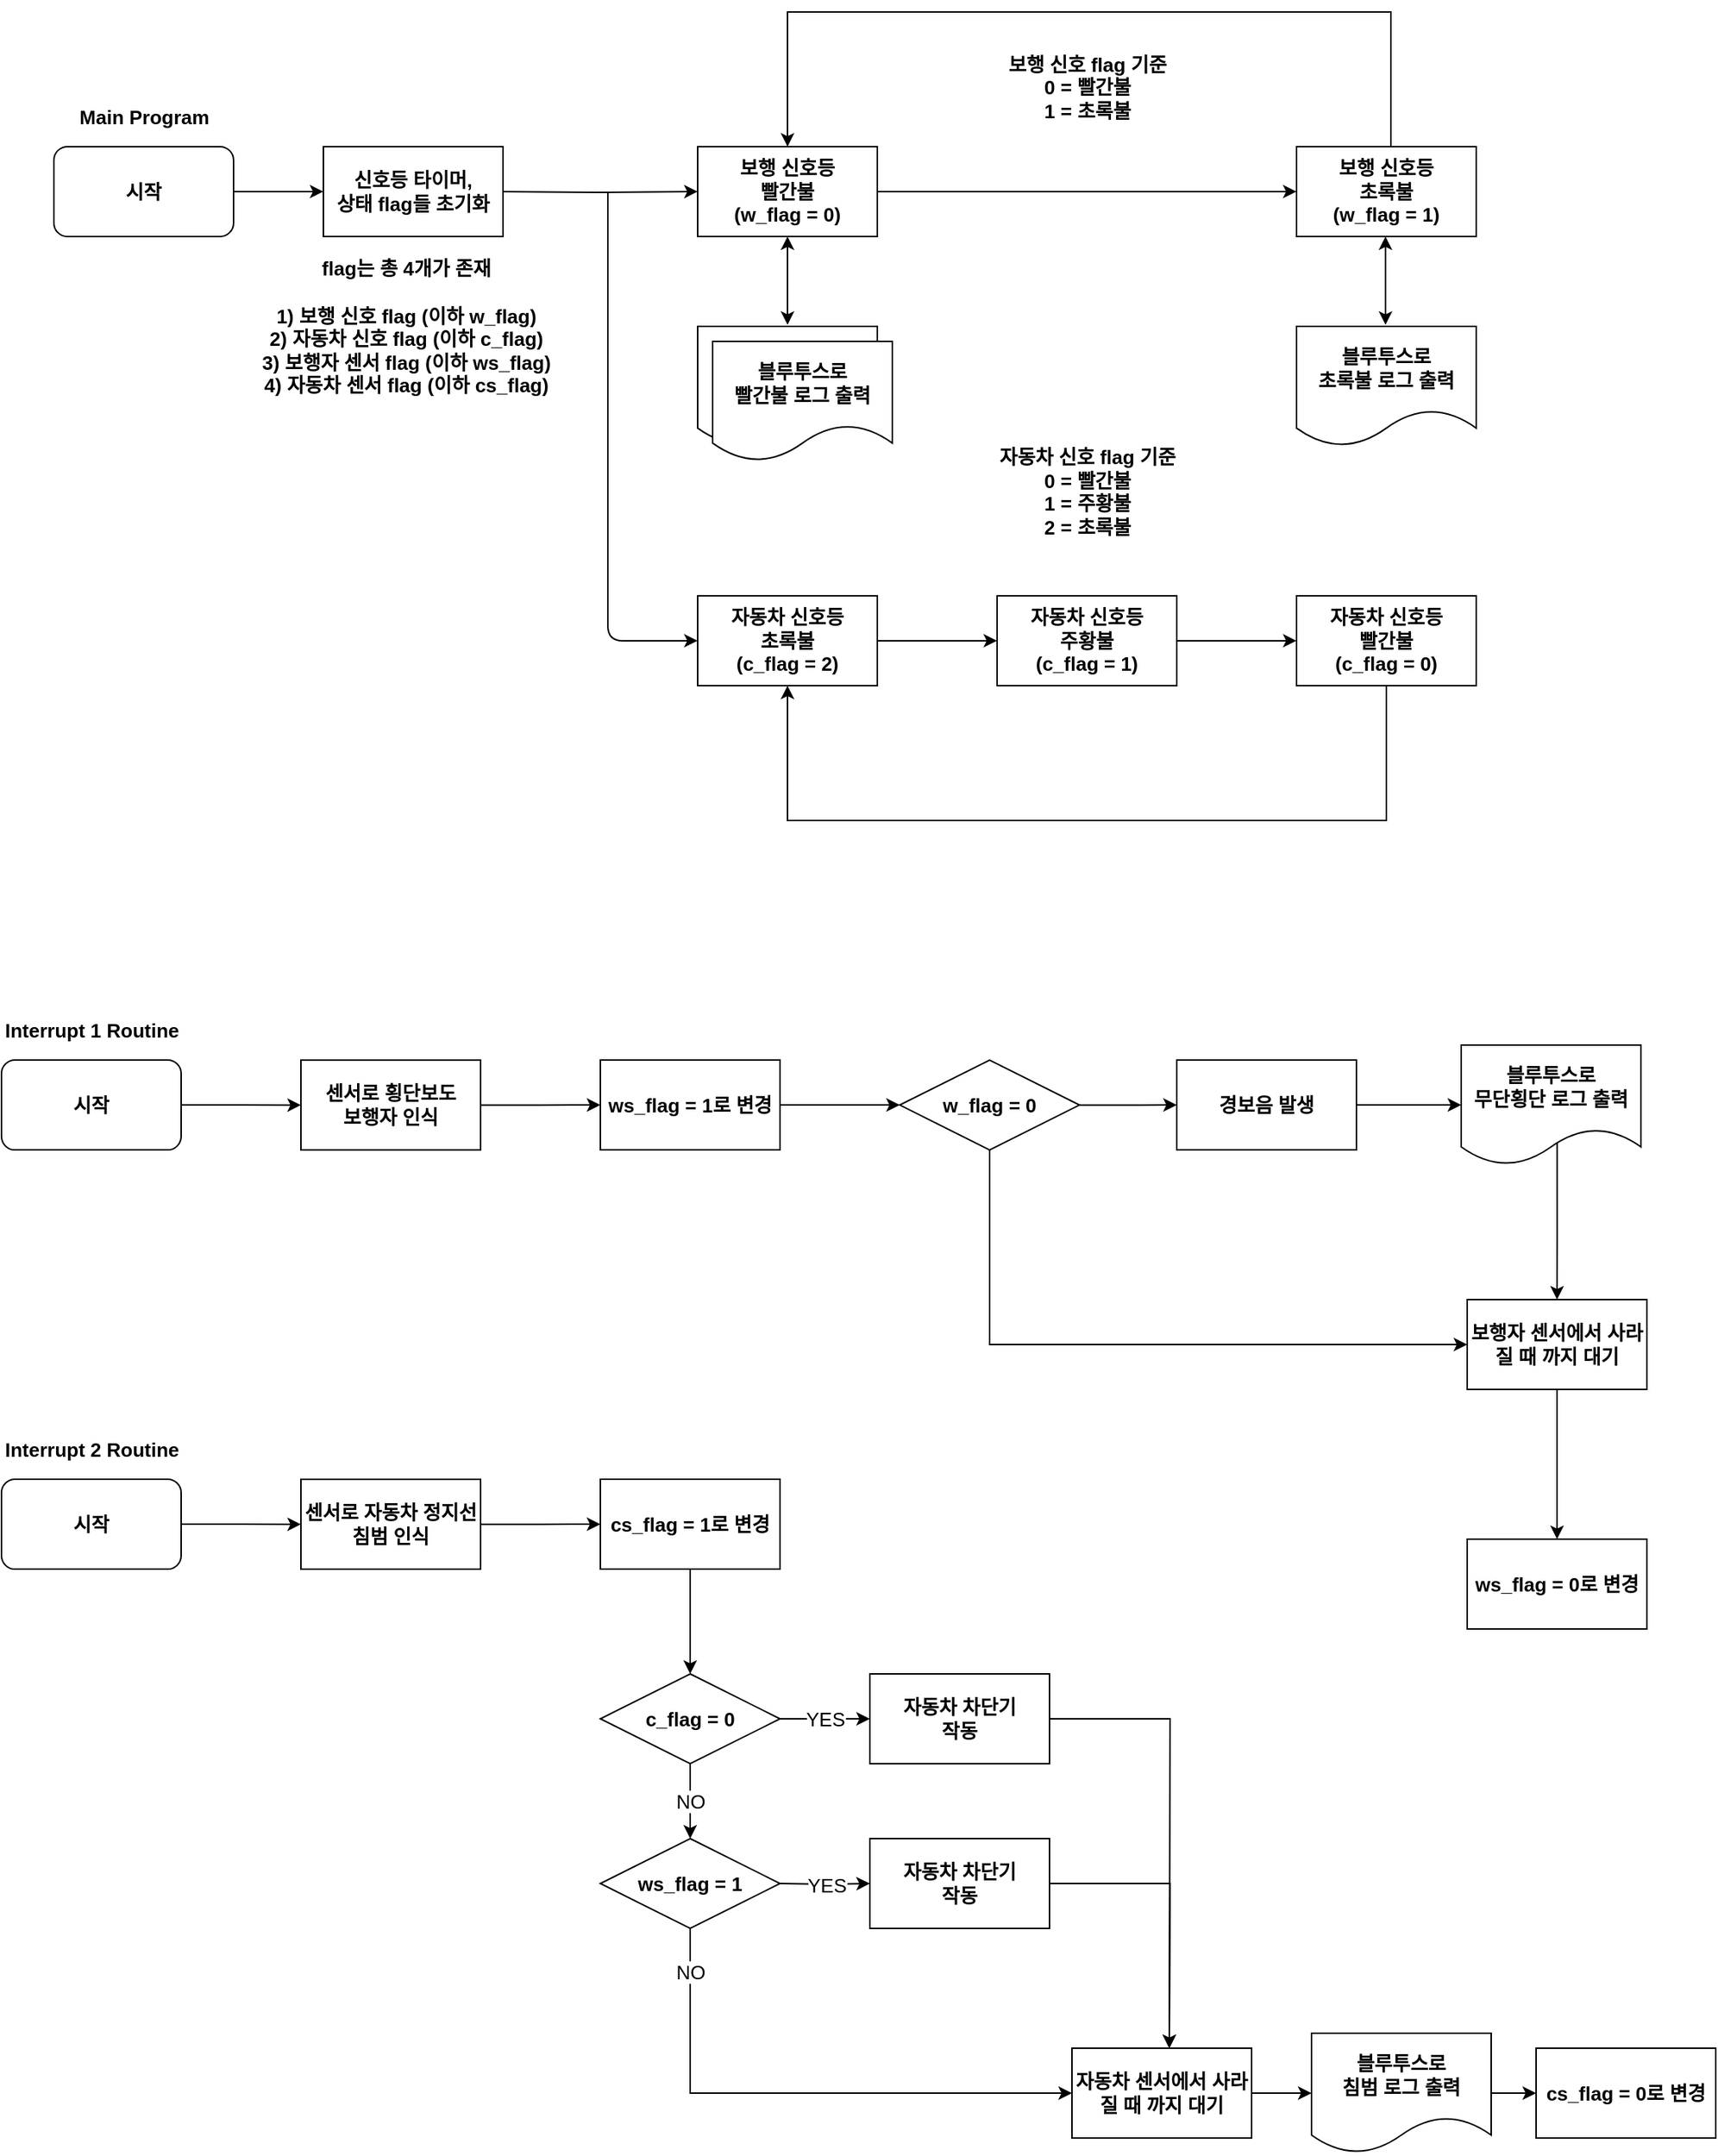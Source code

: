 <mxfile version="15.6.5" type="github">
  <diagram id="C5RBs43oDa-KdzZeNtuy" name="Page-1">
    <mxGraphModel dx="1673" dy="887" grid="1" gridSize="10" guides="1" tooltips="1" connect="1" arrows="1" fold="1" page="1" pageScale="1" pageWidth="1169" pageHeight="827" math="0" shadow="0">
      <root>
        <mxCell id="WIyWlLk6GJQsqaUBKTNV-0" />
        <mxCell id="WIyWlLk6GJQsqaUBKTNV-1" parent="WIyWlLk6GJQsqaUBKTNV-0" />
        <mxCell id="emG7d5RUnfRBMHwXVIp8-57" style="edgeStyle=orthogonalEdgeStyle;rounded=0;orthogonalLoop=1;jettySize=auto;html=1;entryX=0;entryY=0.5;entryDx=0;entryDy=0;fontSize=13;fontStyle=1;strokeColor=default;labelBackgroundColor=default;fontColor=default;" parent="WIyWlLk6GJQsqaUBKTNV-1" target="emG7d5RUnfRBMHwXVIp8-49" edge="1">
          <mxGeometry relative="1" as="geometry">
            <mxPoint x="350" y="300" as="sourcePoint" />
          </mxGeometry>
        </mxCell>
        <mxCell id="Mw8cX4aDjU8FY59z5XJO-11" style="edgeStyle=orthogonalEdgeStyle;rounded=0;orthogonalLoop=1;jettySize=auto;html=1;entryX=0;entryY=0.5;entryDx=0;entryDy=0;labelBackgroundColor=default;fontSize=13;fontColor=default;strokeColor=default;fillColor=default;" edge="1" parent="WIyWlLk6GJQsqaUBKTNV-1" source="emG7d5RUnfRBMHwXVIp8-46" target="Mw8cX4aDjU8FY59z5XJO-10">
          <mxGeometry relative="1" as="geometry" />
        </mxCell>
        <mxCell id="emG7d5RUnfRBMHwXVIp8-46" value="시작" style="rounded=1;whiteSpace=wrap;html=1;fontSize=13;fontStyle=1;strokeColor=default;labelBackgroundColor=default;fontColor=default;fillColor=default;" parent="WIyWlLk6GJQsqaUBKTNV-1" vertex="1">
          <mxGeometry x="50" y="269.94" width="120" height="60" as="geometry" />
        </mxCell>
        <mxCell id="emG7d5RUnfRBMHwXVIp8-56" style="edgeStyle=orthogonalEdgeStyle;rounded=0;orthogonalLoop=1;jettySize=auto;html=1;fontSize=13;fontStyle=1;strokeColor=default;labelBackgroundColor=default;fontColor=default;" parent="WIyWlLk6GJQsqaUBKTNV-1" source="emG7d5RUnfRBMHwXVIp8-49" target="emG7d5RUnfRBMHwXVIp8-50" edge="1">
          <mxGeometry relative="1" as="geometry" />
        </mxCell>
        <mxCell id="emG7d5RUnfRBMHwXVIp8-49" value="보행 신호등&lt;br style=&quot;font-size: 13px&quot;&gt;빨간불&lt;br&gt;(w_flag = 0)" style="rounded=0;whiteSpace=wrap;html=1;fontSize=13;fontStyle=1;strokeColor=default;labelBackgroundColor=default;fontColor=default;" parent="WIyWlLk6GJQsqaUBKTNV-1" vertex="1">
          <mxGeometry x="480" y="269.94" width="120" height="60" as="geometry" />
        </mxCell>
        <mxCell id="Mw8cX4aDjU8FY59z5XJO-0" style="edgeStyle=orthogonalEdgeStyle;rounded=0;orthogonalLoop=1;jettySize=auto;html=1;entryX=0.5;entryY=0;entryDx=0;entryDy=0;labelBackgroundColor=default;fontColor=default;strokeColor=default;fillColor=default;" edge="1" parent="WIyWlLk6GJQsqaUBKTNV-1" source="emG7d5RUnfRBMHwXVIp8-50" target="emG7d5RUnfRBMHwXVIp8-49">
          <mxGeometry relative="1" as="geometry">
            <mxPoint x="983" y="249.94" as="sourcePoint" />
            <Array as="points">
              <mxPoint x="943" y="179.94" />
              <mxPoint x="540" y="179.94" />
            </Array>
          </mxGeometry>
        </mxCell>
        <mxCell id="emG7d5RUnfRBMHwXVIp8-50" value="보행 신호등&lt;br style=&quot;font-size: 13px&quot;&gt;초록불&lt;br&gt;(w_flag = 1)" style="rounded=0;whiteSpace=wrap;html=1;fontSize=13;fontStyle=1;fillColor=default;strokeColor=default;fontColor=default;labelBackgroundColor=default;" parent="WIyWlLk6GJQsqaUBKTNV-1" vertex="1">
          <mxGeometry x="880" y="269.94" width="120" height="60" as="geometry" />
        </mxCell>
        <mxCell id="emG7d5RUnfRBMHwXVIp8-78" style="edgeStyle=orthogonalEdgeStyle;rounded=0;orthogonalLoop=1;jettySize=auto;html=1;entryX=0;entryY=0.5;entryDx=0;entryDy=0;fontSize=13;fontStyle=1;strokeColor=default;labelBackgroundColor=default;fontColor=default;" parent="WIyWlLk6GJQsqaUBKTNV-1" source="emG7d5RUnfRBMHwXVIp8-59" target="emG7d5RUnfRBMHwXVIp8-62" edge="1">
          <mxGeometry relative="1" as="geometry" />
        </mxCell>
        <mxCell id="emG7d5RUnfRBMHwXVIp8-59" value="자동차 신호등&lt;br style=&quot;font-size: 13px&quot;&gt;초록불&lt;br&gt;(c_flag = 2)" style="rounded=0;whiteSpace=wrap;html=1;fontSize=13;fontStyle=1;strokeColor=default;labelBackgroundColor=default;fontColor=default;" parent="WIyWlLk6GJQsqaUBKTNV-1" vertex="1">
          <mxGeometry x="480" y="569.94" width="120" height="60" as="geometry" />
        </mxCell>
        <mxCell id="emG7d5RUnfRBMHwXVIp8-79" style="edgeStyle=orthogonalEdgeStyle;rounded=0;orthogonalLoop=1;jettySize=auto;html=1;fontSize=13;fontStyle=1;strokeColor=default;labelBackgroundColor=default;fontColor=default;" parent="WIyWlLk6GJQsqaUBKTNV-1" source="emG7d5RUnfRBMHwXVIp8-62" target="emG7d5RUnfRBMHwXVIp8-63" edge="1">
          <mxGeometry relative="1" as="geometry" />
        </mxCell>
        <mxCell id="emG7d5RUnfRBMHwXVIp8-62" value="자동차 신호등&lt;br style=&quot;font-size: 13px&quot;&gt;주황불&lt;br&gt;(c_flag = 1)" style="rounded=0;whiteSpace=wrap;html=1;fontSize=13;fontStyle=1;strokeColor=default;labelBackgroundColor=default;fontColor=default;" parent="WIyWlLk6GJQsqaUBKTNV-1" vertex="1">
          <mxGeometry x="680" y="569.94" width="120" height="60" as="geometry" />
        </mxCell>
        <mxCell id="emG7d5RUnfRBMHwXVIp8-80" style="edgeStyle=orthogonalEdgeStyle;rounded=0;orthogonalLoop=1;jettySize=auto;html=1;entryX=0.5;entryY=1;entryDx=0;entryDy=0;fontSize=13;fontStyle=1;strokeColor=default;labelBackgroundColor=default;fontColor=default;" parent="WIyWlLk6GJQsqaUBKTNV-1" source="emG7d5RUnfRBMHwXVIp8-63" target="emG7d5RUnfRBMHwXVIp8-59" edge="1">
          <mxGeometry relative="1" as="geometry">
            <Array as="points">
              <mxPoint x="940" y="719.94" />
              <mxPoint x="540" y="719.94" />
            </Array>
          </mxGeometry>
        </mxCell>
        <mxCell id="emG7d5RUnfRBMHwXVIp8-63" value="자동차 신호등&lt;br style=&quot;font-size: 13px&quot;&gt;빨간불&lt;br&gt;(c_flag = 0)" style="rounded=0;whiteSpace=wrap;html=1;fontSize=13;fontStyle=1;strokeColor=default;labelBackgroundColor=default;fontColor=default;" parent="WIyWlLk6GJQsqaUBKTNV-1" vertex="1">
          <mxGeometry x="880" y="569.94" width="120" height="60" as="geometry" />
        </mxCell>
        <mxCell id="emG7d5RUnfRBMHwXVIp8-65" value="" style="endArrow=classic;html=1;entryX=0;entryY=0.5;entryDx=0;entryDy=0;fontSize=13;fontStyle=1;strokeColor=default;labelBackgroundColor=default;fontColor=default;" parent="WIyWlLk6GJQsqaUBKTNV-1" target="emG7d5RUnfRBMHwXVIp8-59" edge="1">
          <mxGeometry width="50" height="50" relative="1" as="geometry">
            <mxPoint x="420" y="299.94" as="sourcePoint" />
            <mxPoint x="960" y="369.94" as="targetPoint" />
            <Array as="points">
              <mxPoint x="420" y="599.94" />
            </Array>
          </mxGeometry>
        </mxCell>
        <mxCell id="emG7d5RUnfRBMHwXVIp8-76" value="" style="endArrow=classic;startArrow=classic;html=1;entryX=0.5;entryY=1;entryDx=0;entryDy=0;fontSize=13;fontStyle=1;strokeColor=default;labelBackgroundColor=default;fontColor=default;" parent="WIyWlLk6GJQsqaUBKTNV-1" target="emG7d5RUnfRBMHwXVIp8-49" edge="1">
          <mxGeometry width="50" height="50" relative="1" as="geometry">
            <mxPoint x="540" y="388.94" as="sourcePoint" />
            <mxPoint x="540" y="338.94" as="targetPoint" />
          </mxGeometry>
        </mxCell>
        <mxCell id="emG7d5RUnfRBMHwXVIp8-77" value="" style="endArrow=classic;startArrow=classic;html=1;entryX=0.5;entryY=1;entryDx=0;entryDy=0;fontSize=13;fontStyle=1;fillColor=default;strokeColor=default;fontColor=default;labelBackgroundColor=default;" parent="WIyWlLk6GJQsqaUBKTNV-1" edge="1">
          <mxGeometry width="50" height="50" relative="1" as="geometry">
            <mxPoint x="939.41" y="388.94" as="sourcePoint" />
            <mxPoint x="939.41" y="329.94" as="targetPoint" />
          </mxGeometry>
        </mxCell>
        <mxCell id="Mw8cX4aDjU8FY59z5XJO-1" value="&lt;span style=&quot;font-size: 13px ; font-weight: 700&quot;&gt;블루투스로&lt;/span&gt;&lt;br style=&quot;font-size: 13px ; font-weight: 700&quot;&gt;&lt;span style=&quot;font-size: 13px ; font-weight: 700&quot;&gt;빨간불 로그 출력&lt;/span&gt;" style="shape=document;whiteSpace=wrap;html=1;boundedLbl=1;labelBackgroundColor=default;fontColor=default;strokeColor=default;fillColor=default;" vertex="1" parent="WIyWlLk6GJQsqaUBKTNV-1">
          <mxGeometry x="480" y="389.94" width="120" height="80" as="geometry" />
        </mxCell>
        <mxCell id="Mw8cX4aDjU8FY59z5XJO-2" value="&lt;span style=&quot;font-size: 13px ; font-weight: 700&quot;&gt;블루투스로&lt;/span&gt;&lt;br style=&quot;font-size: 13px ; font-weight: 700&quot;&gt;&lt;span style=&quot;font-size: 13px ; font-weight: 700&quot;&gt;초록불 로그 출력&lt;/span&gt;" style="shape=document;whiteSpace=wrap;html=1;boundedLbl=1;labelBackgroundColor=default;fontColor=default;strokeColor=default;fillColor=default;" vertex="1" parent="WIyWlLk6GJQsqaUBKTNV-1">
          <mxGeometry x="880" y="389.94" width="120" height="80" as="geometry" />
        </mxCell>
        <mxCell id="Mw8cX4aDjU8FY59z5XJO-6" value="&#xa;&#xa;&lt;span style=&quot;font-family: helvetica; font-size: 13px; font-style: normal; font-weight: 700; letter-spacing: normal; text-align: center; text-indent: 0px; text-transform: none; word-spacing: 0px; display: inline; float: none;&quot;&gt;Main Program&lt;/span&gt;&#xa;&#xa;" style="text;html=1;strokeColor=none;fillColor=none;align=center;verticalAlign=middle;rounded=0;labelBackgroundColor=none;fontSize=13;fontColor=default;labelBorderColor=none;" vertex="1" parent="WIyWlLk6GJQsqaUBKTNV-1">
          <mxGeometry x="65" y="239.94" width="90" height="20" as="geometry" />
        </mxCell>
        <mxCell id="Mw8cX4aDjU8FY59z5XJO-12" style="edgeStyle=orthogonalEdgeStyle;rounded=0;orthogonalLoop=1;jettySize=auto;html=1;labelBackgroundColor=default;fontSize=13;fontColor=default;strokeColor=default;fillColor=default;" edge="1" parent="WIyWlLk6GJQsqaUBKTNV-1" source="Mw8cX4aDjU8FY59z5XJO-8" target="Mw8cX4aDjU8FY59z5XJO-9">
          <mxGeometry relative="1" as="geometry" />
        </mxCell>
        <mxCell id="Mw8cX4aDjU8FY59z5XJO-8" value="시작" style="rounded=1;whiteSpace=wrap;html=1;fontSize=13;fontStyle=1;strokeColor=default;labelBackgroundColor=default;fontColor=default;fillColor=default;" vertex="1" parent="WIyWlLk6GJQsqaUBKTNV-1">
          <mxGeometry x="15" y="880" width="120" height="60.06" as="geometry" />
        </mxCell>
        <mxCell id="Mw8cX4aDjU8FY59z5XJO-26" style="edgeStyle=orthogonalEdgeStyle;rounded=0;orthogonalLoop=1;jettySize=auto;html=1;entryX=0;entryY=0.5;entryDx=0;entryDy=0;labelBackgroundColor=default;fontSize=13;fontColor=default;strokeColor=default;fillColor=default;" edge="1" parent="WIyWlLk6GJQsqaUBKTNV-1" source="Mw8cX4aDjU8FY59z5XJO-9" target="Mw8cX4aDjU8FY59z5XJO-13">
          <mxGeometry relative="1" as="geometry" />
        </mxCell>
        <mxCell id="Mw8cX4aDjU8FY59z5XJO-9" value="&lt;b&gt;센서로 횡단보도&lt;br&gt;보행자 인식&lt;/b&gt;" style="rounded=0;whiteSpace=wrap;html=1;labelBackgroundColor=default;labelBorderColor=none;fontSize=13;fontColor=default;strokeColor=default;fillColor=default;" vertex="1" parent="WIyWlLk6GJQsqaUBKTNV-1">
          <mxGeometry x="215" y="880.06" width="120" height="60" as="geometry" />
        </mxCell>
        <mxCell id="Mw8cX4aDjU8FY59z5XJO-10" value="&lt;b&gt;신호등 타이머,&lt;br&gt;상태 flag들 초기화&lt;br&gt;&lt;/b&gt;" style="rounded=0;whiteSpace=wrap;html=1;labelBackgroundColor=default;labelBorderColor=none;fontSize=13;fontColor=default;strokeColor=default;fillColor=default;" vertex="1" parent="WIyWlLk6GJQsqaUBKTNV-1">
          <mxGeometry x="230" y="269.94" width="120" height="60" as="geometry" />
        </mxCell>
        <mxCell id="Mw8cX4aDjU8FY59z5XJO-59" style="edgeStyle=orthogonalEdgeStyle;rounded=0;orthogonalLoop=1;jettySize=auto;html=1;entryX=0;entryY=0.5;entryDx=0;entryDy=0;labelBackgroundColor=default;fontSize=13;fontColor=default;strokeColor=default;fillColor=default;" edge="1" parent="WIyWlLk6GJQsqaUBKTNV-1" source="Mw8cX4aDjU8FY59z5XJO-13" target="Mw8cX4aDjU8FY59z5XJO-58">
          <mxGeometry relative="1" as="geometry" />
        </mxCell>
        <mxCell id="Mw8cX4aDjU8FY59z5XJO-13" value="&lt;b&gt;ws_flag = 1로 변경&lt;/b&gt;" style="rounded=0;whiteSpace=wrap;html=1;labelBackgroundColor=default;labelBorderColor=none;fontSize=13;fontColor=default;strokeColor=default;fillColor=default;" vertex="1" parent="WIyWlLk6GJQsqaUBKTNV-1">
          <mxGeometry x="415" y="880" width="120" height="60" as="geometry" />
        </mxCell>
        <mxCell id="Mw8cX4aDjU8FY59z5XJO-49" value="YES" style="edgeStyle=orthogonalEdgeStyle;rounded=0;orthogonalLoop=1;jettySize=auto;html=1;exitX=1;exitY=0.5;exitDx=0;exitDy=0;labelBackgroundColor=default;fontSize=13;fontColor=default;strokeColor=default;fillColor=default;" edge="1" parent="WIyWlLk6GJQsqaUBKTNV-1" source="Mw8cX4aDjU8FY59z5XJO-17" target="Mw8cX4aDjU8FY59z5XJO-48">
          <mxGeometry relative="1" as="geometry" />
        </mxCell>
        <mxCell id="Mw8cX4aDjU8FY59z5XJO-57" value="NO" style="edgeStyle=orthogonalEdgeStyle;rounded=0;orthogonalLoop=1;jettySize=auto;html=1;entryX=0.5;entryY=0;entryDx=0;entryDy=0;labelBackgroundColor=default;fontSize=13;fontColor=default;strokeColor=default;fillColor=default;" edge="1" parent="WIyWlLk6GJQsqaUBKTNV-1" source="Mw8cX4aDjU8FY59z5XJO-17" target="Mw8cX4aDjU8FY59z5XJO-50">
          <mxGeometry relative="1" as="geometry" />
        </mxCell>
        <mxCell id="Mw8cX4aDjU8FY59z5XJO-17" value="&lt;b&gt;c_flag = 0&lt;/b&gt;" style="rhombus;whiteSpace=wrap;html=1;labelBackgroundColor=default;labelBorderColor=none;fontSize=13;fontColor=default;strokeColor=default;fillColor=default;" vertex="1" parent="WIyWlLk6GJQsqaUBKTNV-1">
          <mxGeometry x="415" y="1290" width="120" height="60" as="geometry" />
        </mxCell>
        <mxCell id="Mw8cX4aDjU8FY59z5XJO-30" style="edgeStyle=orthogonalEdgeStyle;rounded=0;orthogonalLoop=1;jettySize=auto;html=1;labelBackgroundColor=default;fontSize=13;fontColor=default;strokeColor=default;fillColor=default;" edge="1" parent="WIyWlLk6GJQsqaUBKTNV-1" source="Mw8cX4aDjU8FY59z5XJO-27" target="Mw8cX4aDjU8FY59z5XJO-29">
          <mxGeometry relative="1" as="geometry" />
        </mxCell>
        <mxCell id="Mw8cX4aDjU8FY59z5XJO-27" value="&lt;b&gt;보행자 센서에서 사라질 때 까지 대기&lt;/b&gt;" style="rounded=0;whiteSpace=wrap;html=1;labelBackgroundColor=default;labelBorderColor=none;fontSize=13;fontColor=default;strokeColor=default;fillColor=default;" vertex="1" parent="WIyWlLk6GJQsqaUBKTNV-1">
          <mxGeometry x="994" y="1040" width="120" height="60" as="geometry" />
        </mxCell>
        <mxCell id="Mw8cX4aDjU8FY59z5XJO-29" value="&lt;b&gt;ws_flag = 0로 변경&lt;/b&gt;&lt;b&gt;&lt;br&gt;&lt;/b&gt;" style="rounded=0;whiteSpace=wrap;html=1;labelBackgroundColor=default;labelBorderColor=none;fontSize=13;fontColor=default;strokeColor=default;fillColor=default;" vertex="1" parent="WIyWlLk6GJQsqaUBKTNV-1">
          <mxGeometry x="994" y="1200" width="120" height="60" as="geometry" />
        </mxCell>
        <mxCell id="Mw8cX4aDjU8FY59z5XJO-33" value="&lt;br&gt;&lt;br&gt;&lt;span style=&quot;font-family: &amp;quot;helvetica&amp;quot; ; font-size: 13px ; font-style: normal ; font-weight: 700 ; letter-spacing: normal ; text-align: center ; text-indent: 0px ; text-transform: none ; word-spacing: 0px ; display: inline ; float: none&quot;&gt;보행 신호 flag 기준&lt;br&gt;0 = 빨간불&lt;br&gt;1 = 초록불&lt;/span&gt;&lt;br&gt;" style="text;html=1;strokeColor=none;fillColor=none;align=center;verticalAlign=middle;rounded=0;labelBackgroundColor=none;fontSize=13;fontColor=default;labelBorderColor=none;" vertex="1" parent="WIyWlLk6GJQsqaUBKTNV-1">
          <mxGeometry x="685" y="189.94" width="110" height="50" as="geometry" />
        </mxCell>
        <mxCell id="Mw8cX4aDjU8FY59z5XJO-34" value="&lt;br&gt;&lt;br&gt;&lt;span style=&quot;font-family: &amp;#34;helvetica&amp;#34; ; font-size: 13px ; font-style: normal ; font-weight: 700 ; letter-spacing: normal ; text-align: center ; text-indent: 0px ; text-transform: none ; word-spacing: 0px ; display: inline ; float: none&quot;&gt;자동차 신호 flag 기준&lt;br&gt;0 = 빨간불&lt;br&gt;1 = 주황불&lt;br&gt;2 = 초록불&lt;/span&gt;" style="text;html=1;strokeColor=none;fillColor=none;align=center;verticalAlign=middle;rounded=0;labelBackgroundColor=none;fontSize=13;fontColor=default;labelBorderColor=none;" vertex="1" parent="WIyWlLk6GJQsqaUBKTNV-1">
          <mxGeometry x="685" y="460" width="110" height="50" as="geometry" />
        </mxCell>
        <mxCell id="Mw8cX4aDjU8FY59z5XJO-36" value="&lt;br&gt;&lt;br&gt;&lt;span style=&quot;font-family: &amp;#34;helvetica&amp;#34; ; font-size: 13px ; font-style: normal ; font-weight: 700 ; letter-spacing: normal ; text-align: center ; text-indent: 0px ; text-transform: none ; word-spacing: 0px ; display: inline ; float: none&quot;&gt;flag는 총 4개가 존재&lt;br&gt;&lt;br&gt;1) 보행 신호 flag (이하 w_flag)&lt;br&gt;2) 자동차 신호 flag (이하 c_flag)&lt;br&gt;3) 보행자 센서 flag (이하 ws_flag)&lt;br&gt;4) 자동차 센서 flag (이하 cs_flag)&lt;br&gt;&lt;/span&gt;" style="text;html=1;strokeColor=none;fillColor=none;align=center;verticalAlign=middle;rounded=0;labelBackgroundColor=none;fontSize=13;fontColor=default;labelBorderColor=none;" vertex="1" parent="WIyWlLk6GJQsqaUBKTNV-1">
          <mxGeometry x="230" y="350" width="110" height="50" as="geometry" />
        </mxCell>
        <mxCell id="Mw8cX4aDjU8FY59z5XJO-37" style="edgeStyle=orthogonalEdgeStyle;rounded=0;orthogonalLoop=1;jettySize=auto;html=1;labelBackgroundColor=default;fontSize=13;fontColor=default;strokeColor=default;fillColor=default;" edge="1" parent="WIyWlLk6GJQsqaUBKTNV-1" source="Mw8cX4aDjU8FY59z5XJO-38" target="Mw8cX4aDjU8FY59z5XJO-40">
          <mxGeometry relative="1" as="geometry" />
        </mxCell>
        <mxCell id="Mw8cX4aDjU8FY59z5XJO-38" value="시작" style="rounded=1;whiteSpace=wrap;html=1;fontSize=13;fontStyle=1;strokeColor=default;labelBackgroundColor=default;fontColor=default;fillColor=default;" vertex="1" parent="WIyWlLk6GJQsqaUBKTNV-1">
          <mxGeometry x="15" y="1160" width="120" height="60.06" as="geometry" />
        </mxCell>
        <mxCell id="Mw8cX4aDjU8FY59z5XJO-39" style="edgeStyle=orthogonalEdgeStyle;rounded=0;orthogonalLoop=1;jettySize=auto;html=1;entryX=0;entryY=0.5;entryDx=0;entryDy=0;labelBackgroundColor=default;fontSize=13;fontColor=default;strokeColor=default;fillColor=default;" edge="1" parent="WIyWlLk6GJQsqaUBKTNV-1" source="Mw8cX4aDjU8FY59z5XJO-40" target="Mw8cX4aDjU8FY59z5XJO-42">
          <mxGeometry relative="1" as="geometry" />
        </mxCell>
        <mxCell id="Mw8cX4aDjU8FY59z5XJO-40" value="&lt;b&gt;센서로 자동차 정지선 침범 인식&lt;/b&gt;" style="rounded=0;whiteSpace=wrap;html=1;labelBackgroundColor=default;labelBorderColor=none;fontSize=13;fontColor=default;strokeColor=default;fillColor=default;" vertex="1" parent="WIyWlLk6GJQsqaUBKTNV-1">
          <mxGeometry x="215" y="1160.06" width="120" height="60" as="geometry" />
        </mxCell>
        <mxCell id="Mw8cX4aDjU8FY59z5XJO-46" value="" style="edgeStyle=orthogonalEdgeStyle;rounded=0;orthogonalLoop=1;jettySize=auto;html=1;labelBackgroundColor=default;fontSize=13;fontColor=default;strokeColor=default;fillColor=default;" edge="1" parent="WIyWlLk6GJQsqaUBKTNV-1" source="Mw8cX4aDjU8FY59z5XJO-42" target="Mw8cX4aDjU8FY59z5XJO-17">
          <mxGeometry relative="1" as="geometry" />
        </mxCell>
        <mxCell id="Mw8cX4aDjU8FY59z5XJO-42" value="&lt;b&gt;cs_flag = 1로 변경&lt;/b&gt;" style="rounded=0;whiteSpace=wrap;html=1;labelBackgroundColor=default;labelBorderColor=none;fontSize=13;fontColor=default;strokeColor=default;fillColor=default;" vertex="1" parent="WIyWlLk6GJQsqaUBKTNV-1">
          <mxGeometry x="415" y="1160" width="120" height="60" as="geometry" />
        </mxCell>
        <mxCell id="Mw8cX4aDjU8FY59z5XJO-69" style="edgeStyle=orthogonalEdgeStyle;rounded=0;orthogonalLoop=1;jettySize=auto;html=1;exitX=1;exitY=0.5;exitDx=0;exitDy=0;entryX=0;entryY=0.5;entryDx=0;entryDy=0;labelBackgroundColor=default;fontSize=13;fontColor=default;strokeColor=default;fillColor=default;" edge="1" parent="WIyWlLk6GJQsqaUBKTNV-1" source="Mw8cX4aDjU8FY59z5XJO-44" target="Mw8cX4aDjU8FY59z5XJO-66">
          <mxGeometry relative="1" as="geometry" />
        </mxCell>
        <mxCell id="Mw8cX4aDjU8FY59z5XJO-44" value="&lt;b&gt;자동차 센서에서 사라질 때 까지 대기&lt;/b&gt;" style="rounded=0;whiteSpace=wrap;html=1;labelBackgroundColor=default;labelBorderColor=none;fontSize=13;fontColor=default;strokeColor=default;fillColor=default;" vertex="1" parent="WIyWlLk6GJQsqaUBKTNV-1">
          <mxGeometry x="730" y="1540" width="120" height="60" as="geometry" />
        </mxCell>
        <mxCell id="Mw8cX4aDjU8FY59z5XJO-45" value="&lt;b&gt;cs_flag = 0로 변경&lt;/b&gt;&lt;b&gt;&lt;br&gt;&lt;/b&gt;" style="rounded=0;whiteSpace=wrap;html=1;labelBackgroundColor=default;labelBorderColor=none;fontSize=13;fontColor=default;strokeColor=default;fillColor=default;" vertex="1" parent="WIyWlLk6GJQsqaUBKTNV-1">
          <mxGeometry x="1040" y="1540" width="120" height="60" as="geometry" />
        </mxCell>
        <mxCell id="Mw8cX4aDjU8FY59z5XJO-56" style="edgeStyle=orthogonalEdgeStyle;rounded=0;orthogonalLoop=1;jettySize=auto;html=1;labelBackgroundColor=default;fontSize=13;fontColor=default;strokeColor=default;fillColor=default;" edge="1" parent="WIyWlLk6GJQsqaUBKTNV-1" source="Mw8cX4aDjU8FY59z5XJO-48">
          <mxGeometry relative="1" as="geometry">
            <mxPoint x="795.0" y="1540" as="targetPoint" />
          </mxGeometry>
        </mxCell>
        <mxCell id="Mw8cX4aDjU8FY59z5XJO-48" value="&lt;b&gt;자동차 차단기&lt;br&gt;작동&lt;br&gt;&lt;/b&gt;" style="rounded=0;whiteSpace=wrap;html=1;labelBackgroundColor=default;labelBorderColor=none;fontSize=13;fontColor=default;strokeColor=default;fillColor=default;" vertex="1" parent="WIyWlLk6GJQsqaUBKTNV-1">
          <mxGeometry x="595" y="1290" width="120" height="60" as="geometry" />
        </mxCell>
        <mxCell id="Mw8cX4aDjU8FY59z5XJO-53" value="NO" style="edgeStyle=orthogonalEdgeStyle;rounded=0;orthogonalLoop=1;jettySize=auto;html=1;labelBackgroundColor=default;fontSize=13;fontColor=default;strokeColor=default;fillColor=default;" edge="1" parent="WIyWlLk6GJQsqaUBKTNV-1" source="Mw8cX4aDjU8FY59z5XJO-50">
          <mxGeometry x="-0.838" relative="1" as="geometry">
            <mxPoint x="730" y="1570" as="targetPoint" />
            <Array as="points">
              <mxPoint x="475" y="1570" />
            </Array>
            <mxPoint y="-1" as="offset" />
          </mxGeometry>
        </mxCell>
        <mxCell id="Mw8cX4aDjU8FY59z5XJO-50" value="&lt;b&gt;ws_flag = 1&lt;/b&gt;" style="rhombus;whiteSpace=wrap;html=1;labelBackgroundColor=default;labelBorderColor=none;fontSize=13;fontColor=default;strokeColor=default;fillColor=default;" vertex="1" parent="WIyWlLk6GJQsqaUBKTNV-1">
          <mxGeometry x="415" y="1400" width="120" height="60" as="geometry" />
        </mxCell>
        <mxCell id="Mw8cX4aDjU8FY59z5XJO-51" value="YES" style="edgeStyle=orthogonalEdgeStyle;rounded=0;orthogonalLoop=1;jettySize=auto;html=1;exitX=1;exitY=0.5;exitDx=0;exitDy=0;labelBackgroundColor=default;fontSize=13;fontColor=default;strokeColor=default;fillColor=default;" edge="1" parent="WIyWlLk6GJQsqaUBKTNV-1" target="Mw8cX4aDjU8FY59z5XJO-52">
          <mxGeometry relative="1" as="geometry">
            <mxPoint x="535" y="1430" as="sourcePoint" />
          </mxGeometry>
        </mxCell>
        <mxCell id="Mw8cX4aDjU8FY59z5XJO-54" style="edgeStyle=orthogonalEdgeStyle;rounded=0;orthogonalLoop=1;jettySize=auto;html=1;entryX=0.5;entryY=0;entryDx=0;entryDy=0;labelBackgroundColor=default;fontSize=13;fontColor=default;strokeColor=default;fillColor=default;" edge="1" parent="WIyWlLk6GJQsqaUBKTNV-1" source="Mw8cX4aDjU8FY59z5XJO-52">
          <mxGeometry relative="1" as="geometry">
            <mxPoint x="795.0" y="1540" as="targetPoint" />
          </mxGeometry>
        </mxCell>
        <mxCell id="Mw8cX4aDjU8FY59z5XJO-52" value="&lt;b&gt;자동차 차단기&lt;br&gt;작동&lt;br&gt;&lt;/b&gt;" style="rounded=0;whiteSpace=wrap;html=1;labelBackgroundColor=default;labelBorderColor=none;fontSize=13;fontColor=default;strokeColor=default;fillColor=default;" vertex="1" parent="WIyWlLk6GJQsqaUBKTNV-1">
          <mxGeometry x="595" y="1400" width="120" height="60" as="geometry" />
        </mxCell>
        <mxCell id="Mw8cX4aDjU8FY59z5XJO-71" style="edgeStyle=orthogonalEdgeStyle;rounded=0;orthogonalLoop=1;jettySize=auto;html=1;entryX=0;entryY=0.5;entryDx=0;entryDy=0;labelBackgroundColor=default;fontSize=13;fontColor=default;strokeColor=default;fillColor=default;" edge="1" parent="WIyWlLk6GJQsqaUBKTNV-1" source="Mw8cX4aDjU8FY59z5XJO-58" target="Mw8cX4aDjU8FY59z5XJO-27">
          <mxGeometry relative="1" as="geometry">
            <Array as="points">
              <mxPoint x="675" y="1070" />
            </Array>
          </mxGeometry>
        </mxCell>
        <mxCell id="Mw8cX4aDjU8FY59z5XJO-75" style="edgeStyle=orthogonalEdgeStyle;rounded=0;orthogonalLoop=1;jettySize=auto;html=1;entryX=0;entryY=0.5;entryDx=0;entryDy=0;labelBackgroundColor=default;fontSize=13;fontColor=default;strokeColor=default;fillColor=default;" edge="1" parent="WIyWlLk6GJQsqaUBKTNV-1" source="Mw8cX4aDjU8FY59z5XJO-58" target="Mw8cX4aDjU8FY59z5XJO-61">
          <mxGeometry relative="1" as="geometry" />
        </mxCell>
        <mxCell id="Mw8cX4aDjU8FY59z5XJO-58" value="&lt;b&gt;w_flag = 0&lt;/b&gt;" style="rhombus;whiteSpace=wrap;html=1;labelBackgroundColor=default;labelBorderColor=none;fontSize=13;fontColor=default;strokeColor=default;fillColor=default;" vertex="1" parent="WIyWlLk6GJQsqaUBKTNV-1">
          <mxGeometry x="615" y="880.06" width="120" height="60" as="geometry" />
        </mxCell>
        <mxCell id="Mw8cX4aDjU8FY59z5XJO-74" style="edgeStyle=orthogonalEdgeStyle;rounded=0;orthogonalLoop=1;jettySize=auto;html=1;entryX=0;entryY=0.5;entryDx=0;entryDy=0;labelBackgroundColor=default;fontSize=13;fontColor=default;strokeColor=default;fillColor=default;" edge="1" parent="WIyWlLk6GJQsqaUBKTNV-1" source="Mw8cX4aDjU8FY59z5XJO-61" target="Mw8cX4aDjU8FY59z5XJO-72">
          <mxGeometry relative="1" as="geometry" />
        </mxCell>
        <mxCell id="Mw8cX4aDjU8FY59z5XJO-61" value="&lt;b&gt;경보음 발생&lt;/b&gt;" style="rounded=0;whiteSpace=wrap;html=1;labelBackgroundColor=default;labelBorderColor=none;fontSize=13;fontColor=default;strokeColor=default;fillColor=default;" vertex="1" parent="WIyWlLk6GJQsqaUBKTNV-1">
          <mxGeometry x="800" y="880" width="120" height="60" as="geometry" />
        </mxCell>
        <mxCell id="Mw8cX4aDjU8FY59z5XJO-64" value="&lt;span style=&quot;font-size: 13px ; font-weight: 700&quot;&gt;블루투스로&lt;/span&gt;&lt;br style=&quot;font-size: 13px ; font-weight: 700&quot;&gt;&lt;span style=&quot;font-size: 13px ; font-weight: 700&quot;&gt;빨간불 로그 출력&lt;/span&gt;" style="shape=document;whiteSpace=wrap;html=1;boundedLbl=1;labelBackgroundColor=default;fontColor=default;strokeColor=default;fillColor=default;" vertex="1" parent="WIyWlLk6GJQsqaUBKTNV-1">
          <mxGeometry x="490" y="399.94" width="120" height="80" as="geometry" />
        </mxCell>
        <mxCell id="Mw8cX4aDjU8FY59z5XJO-70" style="edgeStyle=orthogonalEdgeStyle;rounded=0;orthogonalLoop=1;jettySize=auto;html=1;entryX=0;entryY=0.5;entryDx=0;entryDy=0;labelBackgroundColor=default;fontSize=13;fontColor=default;strokeColor=default;fillColor=default;" edge="1" parent="WIyWlLk6GJQsqaUBKTNV-1" source="Mw8cX4aDjU8FY59z5XJO-66" target="Mw8cX4aDjU8FY59z5XJO-45">
          <mxGeometry relative="1" as="geometry" />
        </mxCell>
        <mxCell id="Mw8cX4aDjU8FY59z5XJO-66" value="&lt;span style=&quot;font-size: 13px ; font-weight: 700&quot;&gt;블루투스로&lt;/span&gt;&lt;br style=&quot;font-size: 13px ; font-weight: 700&quot;&gt;&lt;span style=&quot;font-size: 13px ; font-weight: 700&quot;&gt;침범 로그 출력&lt;/span&gt;" style="shape=document;whiteSpace=wrap;html=1;boundedLbl=1;labelBackgroundColor=default;fontColor=default;strokeColor=default;fillColor=default;" vertex="1" parent="WIyWlLk6GJQsqaUBKTNV-1">
          <mxGeometry x="890" y="1530" width="120" height="80" as="geometry" />
        </mxCell>
        <mxCell id="Mw8cX4aDjU8FY59z5XJO-73" style="edgeStyle=orthogonalEdgeStyle;rounded=0;orthogonalLoop=1;jettySize=auto;html=1;labelBackgroundColor=default;fontSize=13;fontColor=default;strokeColor=default;fillColor=default;exitX=0.534;exitY=0.802;exitDx=0;exitDy=0;exitPerimeter=0;" edge="1" parent="WIyWlLk6GJQsqaUBKTNV-1" source="Mw8cX4aDjU8FY59z5XJO-72" target="Mw8cX4aDjU8FY59z5XJO-27">
          <mxGeometry relative="1" as="geometry" />
        </mxCell>
        <mxCell id="Mw8cX4aDjU8FY59z5XJO-72" value="&lt;span style=&quot;font-size: 13px ; font-weight: 700&quot;&gt;블루투스로&lt;/span&gt;&lt;br style=&quot;font-size: 13px ; font-weight: 700&quot;&gt;&lt;span style=&quot;font-size: 13px ; font-weight: 700&quot;&gt;무단횡단 로그 출력&lt;/span&gt;" style="shape=document;whiteSpace=wrap;html=1;boundedLbl=1;labelBackgroundColor=default;fontColor=default;strokeColor=default;fillColor=default;" vertex="1" parent="WIyWlLk6GJQsqaUBKTNV-1">
          <mxGeometry x="990" y="870" width="120" height="80" as="geometry" />
        </mxCell>
        <mxCell id="Mw8cX4aDjU8FY59z5XJO-76" value="&lt;span style=&quot;font-family: &amp;quot;helvetica&amp;quot; ; font-size: 13px ; font-style: normal ; font-weight: 700 ; letter-spacing: normal ; text-align: center ; text-indent: 0px ; text-transform: none ; word-spacing: 0px ; display: inline ; float: none&quot;&gt;Interrupt 1 Routine&lt;/span&gt;" style="text;html=1;strokeColor=none;fillColor=none;align=center;verticalAlign=middle;rounded=0;labelBackgroundColor=none;fontSize=13;fontColor=default;labelBorderColor=none;" vertex="1" parent="WIyWlLk6GJQsqaUBKTNV-1">
          <mxGeometry x="30" y="850" width="90" height="20" as="geometry" />
        </mxCell>
        <mxCell id="Mw8cX4aDjU8FY59z5XJO-78" value="&lt;span style=&quot;font-family: &amp;#34;helvetica&amp;#34; ; font-size: 13px ; font-style: normal ; font-weight: 700 ; letter-spacing: normal ; text-align: center ; text-indent: 0px ; text-transform: none ; word-spacing: 0px ; display: inline ; float: none&quot;&gt;Interrupt 2 Routine&lt;/span&gt;" style="text;html=1;strokeColor=none;fillColor=none;align=center;verticalAlign=middle;rounded=0;labelBackgroundColor=none;fontSize=13;fontColor=default;labelBorderColor=none;" vertex="1" parent="WIyWlLk6GJQsqaUBKTNV-1">
          <mxGeometry x="30" y="1130" width="90" height="20" as="geometry" />
        </mxCell>
      </root>
    </mxGraphModel>
  </diagram>
</mxfile>
